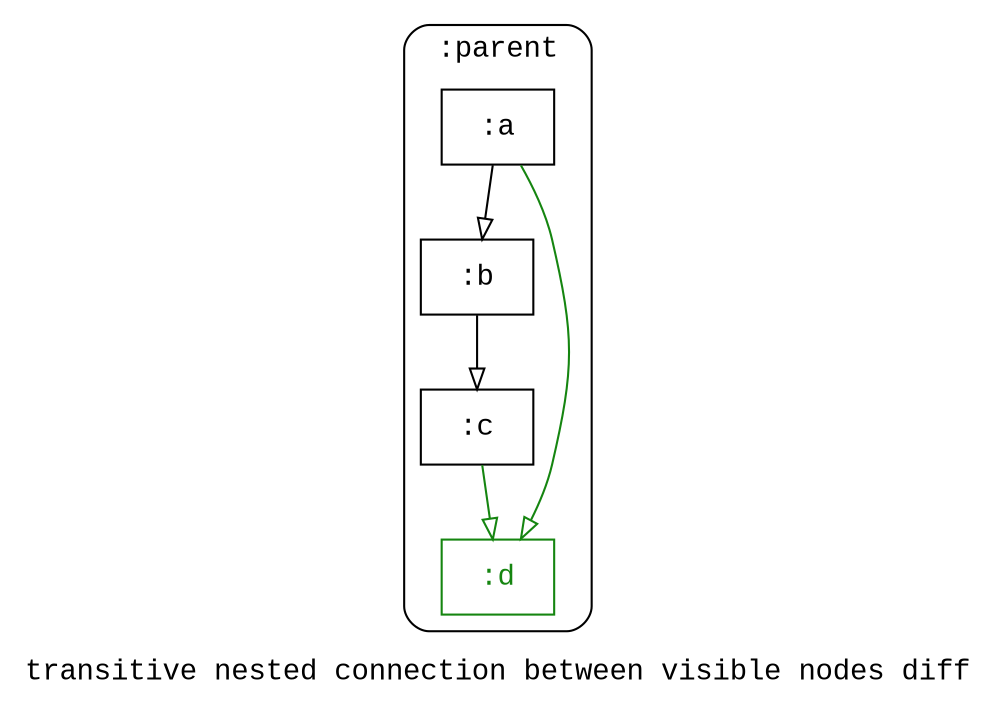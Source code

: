 digraph D {
    label="transitive nested connection between visible nodes diff";
    tooltip="transitive nested connection between visible nodes diff";
    bgcolor="#ffffff";
    fontcolor="#000000";
    fontname="Courier New";
    
    subgraph cluster_node1 { /* :parent */
        label=":parent";
        style="rounded";
        fontname="Courier New";
        color="#000000";
        fontcolor="#000000";
        tooltip=":parent";
        
        node2 [color="#000000",fontcolor="#000000",fontname="Courier New",shape="rectangle",tooltip=":parent:a",label=":a"]
        node3 [color="#000000",fontcolor="#000000",fontname="Courier New",shape="rectangle",tooltip=":parent:b",label=":b"]
        node4 [color="#000000",fontcolor="#000000",fontname="Courier New",shape="rectangle",tooltip=":parent:c",label=":c"]
        node5 [color="#158510",fontcolor="#158510",fontname="Courier New",shape="rectangle",tooltip=":parent:d",label=":d"]
    }
    
    node2 -> node3 [arrowhead="empty",color="#000000",tooltip=":parent:a\n   ->\n:parent:b",]
    node2 -> node5 [arrowhead="empty",color="#158510",tooltip=":parent:a\n   ->\n:parent:d",]
    node3 -> node4 [arrowhead="empty",color="#000000",tooltip=":parent:b\n   ->\n:parent:c",]
    node4 -> node5 [arrowhead="empty",color="#158510",tooltip=":parent:c\n   ->\n:parent:d",]
}

